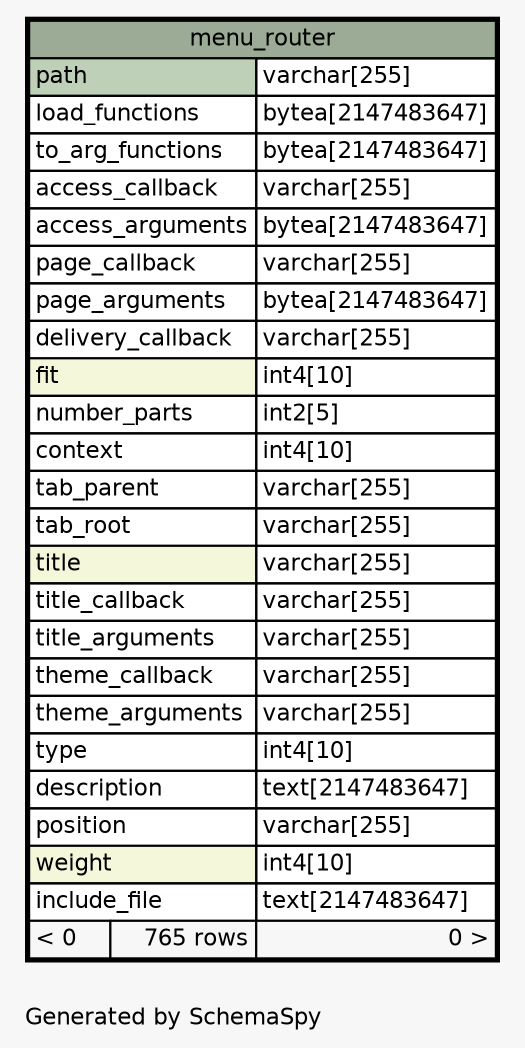 // dot 2.30.1 on Mac OS X 10.8.3
// SchemaSpy rev 590
digraph "oneDegreeRelationshipsDiagram" {
  graph [
    rankdir="RL"
    bgcolor="#f7f7f7"
    label="\nGenerated by SchemaSpy"
    labeljust="l"
    nodesep="0.18"
    ranksep="0.46"
    fontname="Helvetica"
    fontsize="11"
  ];
  node [
    fontname="Helvetica"
    fontsize="11"
    shape="plaintext"
  ];
  edge [
    arrowsize="0.8"
  ];
  "menu_router" [
    label=<
    <TABLE BORDER="2" CELLBORDER="1" CELLSPACING="0" BGCOLOR="#ffffff">
      <TR><TD COLSPAN="3" BGCOLOR="#9bab96" ALIGN="CENTER">menu_router</TD></TR>
      <TR><TD PORT="path" COLSPAN="2" BGCOLOR="#bed1b8" ALIGN="LEFT">path</TD><TD PORT="path.type" ALIGN="LEFT">varchar[255]</TD></TR>
      <TR><TD PORT="load_functions" COLSPAN="2" ALIGN="LEFT">load_functions</TD><TD PORT="load_functions.type" ALIGN="LEFT">bytea[2147483647]</TD></TR>
      <TR><TD PORT="to_arg_functions" COLSPAN="2" ALIGN="LEFT">to_arg_functions</TD><TD PORT="to_arg_functions.type" ALIGN="LEFT">bytea[2147483647]</TD></TR>
      <TR><TD PORT="access_callback" COLSPAN="2" ALIGN="LEFT">access_callback</TD><TD PORT="access_callback.type" ALIGN="LEFT">varchar[255]</TD></TR>
      <TR><TD PORT="access_arguments" COLSPAN="2" ALIGN="LEFT">access_arguments</TD><TD PORT="access_arguments.type" ALIGN="LEFT">bytea[2147483647]</TD></TR>
      <TR><TD PORT="page_callback" COLSPAN="2" ALIGN="LEFT">page_callback</TD><TD PORT="page_callback.type" ALIGN="LEFT">varchar[255]</TD></TR>
      <TR><TD PORT="page_arguments" COLSPAN="2" ALIGN="LEFT">page_arguments</TD><TD PORT="page_arguments.type" ALIGN="LEFT">bytea[2147483647]</TD></TR>
      <TR><TD PORT="delivery_callback" COLSPAN="2" ALIGN="LEFT">delivery_callback</TD><TD PORT="delivery_callback.type" ALIGN="LEFT">varchar[255]</TD></TR>
      <TR><TD PORT="fit" COLSPAN="2" BGCOLOR="#f4f7da" ALIGN="LEFT">fit</TD><TD PORT="fit.type" ALIGN="LEFT">int4[10]</TD></TR>
      <TR><TD PORT="number_parts" COLSPAN="2" ALIGN="LEFT">number_parts</TD><TD PORT="number_parts.type" ALIGN="LEFT">int2[5]</TD></TR>
      <TR><TD PORT="context" COLSPAN="2" ALIGN="LEFT">context</TD><TD PORT="context.type" ALIGN="LEFT">int4[10]</TD></TR>
      <TR><TD PORT="tab_parent" COLSPAN="2" ALIGN="LEFT">tab_parent</TD><TD PORT="tab_parent.type" ALIGN="LEFT">varchar[255]</TD></TR>
      <TR><TD PORT="tab_root" COLSPAN="2" ALIGN="LEFT">tab_root</TD><TD PORT="tab_root.type" ALIGN="LEFT">varchar[255]</TD></TR>
      <TR><TD PORT="title" COLSPAN="2" BGCOLOR="#f4f7da" ALIGN="LEFT">title</TD><TD PORT="title.type" ALIGN="LEFT">varchar[255]</TD></TR>
      <TR><TD PORT="title_callback" COLSPAN="2" ALIGN="LEFT">title_callback</TD><TD PORT="title_callback.type" ALIGN="LEFT">varchar[255]</TD></TR>
      <TR><TD PORT="title_arguments" COLSPAN="2" ALIGN="LEFT">title_arguments</TD><TD PORT="title_arguments.type" ALIGN="LEFT">varchar[255]</TD></TR>
      <TR><TD PORT="theme_callback" COLSPAN="2" ALIGN="LEFT">theme_callback</TD><TD PORT="theme_callback.type" ALIGN="LEFT">varchar[255]</TD></TR>
      <TR><TD PORT="theme_arguments" COLSPAN="2" ALIGN="LEFT">theme_arguments</TD><TD PORT="theme_arguments.type" ALIGN="LEFT">varchar[255]</TD></TR>
      <TR><TD PORT="type" COLSPAN="2" ALIGN="LEFT">type</TD><TD PORT="type.type" ALIGN="LEFT">int4[10]</TD></TR>
      <TR><TD PORT="description" COLSPAN="2" ALIGN="LEFT">description</TD><TD PORT="description.type" ALIGN="LEFT">text[2147483647]</TD></TR>
      <TR><TD PORT="position" COLSPAN="2" ALIGN="LEFT">position</TD><TD PORT="position.type" ALIGN="LEFT">varchar[255]</TD></TR>
      <TR><TD PORT="weight" COLSPAN="2" BGCOLOR="#f4f7da" ALIGN="LEFT">weight</TD><TD PORT="weight.type" ALIGN="LEFT">int4[10]</TD></TR>
      <TR><TD PORT="include_file" COLSPAN="2" ALIGN="LEFT">include_file</TD><TD PORT="include_file.type" ALIGN="LEFT">text[2147483647]</TD></TR>
      <TR><TD ALIGN="LEFT" BGCOLOR="#f7f7f7">&lt; 0</TD><TD ALIGN="RIGHT" BGCOLOR="#f7f7f7">765 rows</TD><TD ALIGN="RIGHT" BGCOLOR="#f7f7f7">0 &gt;</TD></TR>
    </TABLE>>
    URL="menu_router.html"
    tooltip="menu_router"
  ];
}
